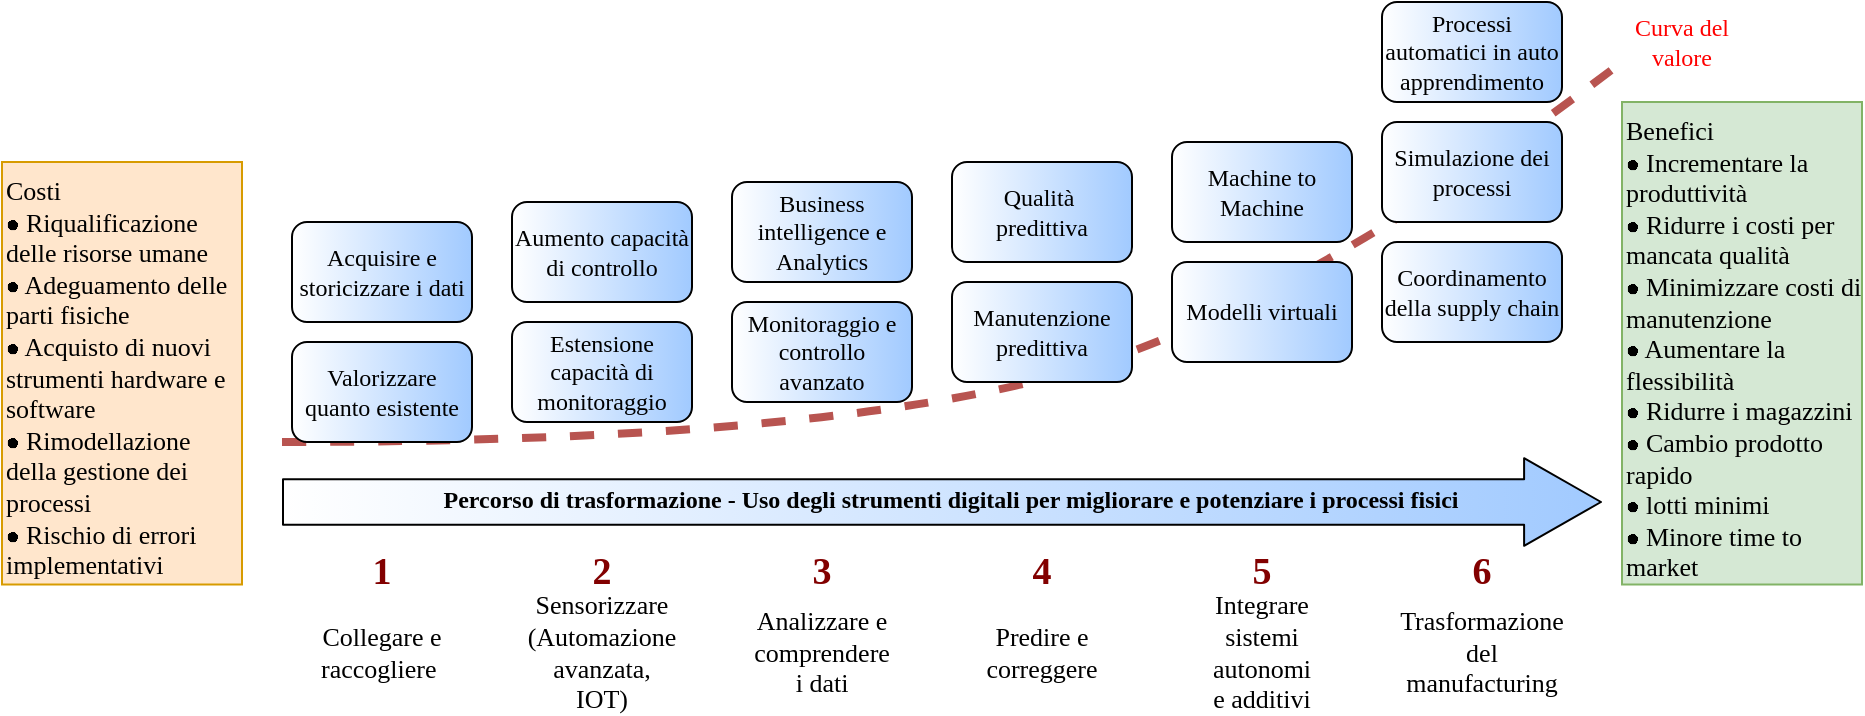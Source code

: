 <mxfile version="24.8.3">
  <diagram name="Pagina-1" id="xPDhHlpzg1FsiXaX7DNl">
    <mxGraphModel dx="1835" dy="516" grid="1" gridSize="10" guides="1" tooltips="1" connect="1" arrows="1" fold="1" page="1" pageScale="1" pageWidth="827" pageHeight="1169" math="1" shadow="0">
      <root>
        <mxCell id="0" />
        <mxCell id="1" parent="0" />
        <mxCell id="Mph295a022_wNqRbFk1q-1" value="1" style="text;html=1;align=center;verticalAlign=middle;whiteSpace=wrap;rounded=0;strokeWidth=1;fontSize=19;fontStyle=1;fontColor=#820000;fontFamily=Times New Roman;" vertex="1" parent="1">
          <mxGeometry x="150" y="360" width="60" height="30" as="geometry" />
        </mxCell>
        <mxCell id="Mph295a022_wNqRbFk1q-2" value="Collegare e raccogliere&amp;nbsp;" style="text;html=1;align=center;verticalAlign=middle;whiteSpace=wrap;rounded=0;labelPosition=center;verticalLabelPosition=middle;fontFamily=Times New Roman;fontSize=13;" vertex="1" parent="1">
          <mxGeometry x="150" y="400" width="60" height="30" as="geometry" />
        </mxCell>
        <mxCell id="Mph295a022_wNqRbFk1q-9" value="2" style="text;html=1;align=center;verticalAlign=middle;whiteSpace=wrap;rounded=0;strokeWidth=1;fontSize=19;fontStyle=1;fontColor=#820000;fontFamily=Times New Roman;" vertex="1" parent="1">
          <mxGeometry x="260" y="360" width="60" height="30" as="geometry" />
        </mxCell>
        <mxCell id="Mph295a022_wNqRbFk1q-10" value="Sensorizzare (Automazione avanzata, IOT)" style="text;html=1;align=center;verticalAlign=middle;whiteSpace=wrap;rounded=0;labelPosition=center;verticalLabelPosition=middle;fontFamily=Times New Roman;fontSize=13;" vertex="1" parent="1">
          <mxGeometry x="260" y="400" width="60" height="30" as="geometry" />
        </mxCell>
        <mxCell id="Mph295a022_wNqRbFk1q-11" value="3" style="text;html=1;align=center;verticalAlign=middle;whiteSpace=wrap;rounded=0;strokeWidth=1;fontSize=19;fontStyle=1;fontColor=#820000;fontFamily=Times New Roman;" vertex="1" parent="1">
          <mxGeometry x="370" y="360" width="60" height="30" as="geometry" />
        </mxCell>
        <mxCell id="Mph295a022_wNqRbFk1q-12" value="Analizzare e comprendere i dati" style="text;html=1;align=center;verticalAlign=middle;whiteSpace=wrap;rounded=0;labelPosition=center;verticalLabelPosition=middle;fontFamily=Times New Roman;fontSize=13;" vertex="1" parent="1">
          <mxGeometry x="370" y="400" width="60" height="30" as="geometry" />
        </mxCell>
        <mxCell id="Mph295a022_wNqRbFk1q-13" value="4" style="text;html=1;align=center;verticalAlign=middle;whiteSpace=wrap;rounded=0;strokeWidth=1;fontSize=19;fontStyle=1;fontColor=#820000;fontFamily=Times New Roman;" vertex="1" parent="1">
          <mxGeometry x="480" y="360" width="60" height="30" as="geometry" />
        </mxCell>
        <mxCell id="Mph295a022_wNqRbFk1q-14" value="Predire e correggere" style="text;html=1;align=center;verticalAlign=middle;whiteSpace=wrap;rounded=0;labelPosition=center;verticalLabelPosition=middle;fontFamily=Times New Roman;fontSize=13;" vertex="1" parent="1">
          <mxGeometry x="480" y="400" width="60" height="30" as="geometry" />
        </mxCell>
        <mxCell id="Mph295a022_wNqRbFk1q-15" value="5" style="text;html=1;align=center;verticalAlign=middle;whiteSpace=wrap;rounded=0;strokeWidth=1;fontSize=19;fontStyle=1;fontColor=#820000;fontFamily=Times New Roman;" vertex="1" parent="1">
          <mxGeometry x="590" y="360" width="60" height="30" as="geometry" />
        </mxCell>
        <mxCell id="Mph295a022_wNqRbFk1q-16" value="Integrare sistemi autonomi e additivi" style="text;html=1;align=center;verticalAlign=middle;whiteSpace=wrap;rounded=0;labelPosition=center;verticalLabelPosition=middle;fontFamily=Times New Roman;fontSize=13;" vertex="1" parent="1">
          <mxGeometry x="590" y="400" width="60" height="30" as="geometry" />
        </mxCell>
        <mxCell id="Mph295a022_wNqRbFk1q-17" value="6" style="text;html=1;align=center;verticalAlign=middle;whiteSpace=wrap;rounded=0;strokeWidth=1;fontSize=19;fontStyle=1;fontColor=#820000;fontFamily=Times New Roman;" vertex="1" parent="1">
          <mxGeometry x="700" y="360" width="60" height="30" as="geometry" />
        </mxCell>
        <mxCell id="Mph295a022_wNqRbFk1q-18" value="Trasformazione del manufacturing" style="text;html=1;align=center;verticalAlign=middle;whiteSpace=wrap;rounded=0;labelPosition=center;verticalLabelPosition=middle;fontFamily=Times New Roman;fontSize=13;" vertex="1" parent="1">
          <mxGeometry x="700" y="400" width="60" height="30" as="geometry" />
        </mxCell>
        <mxCell id="Mph295a022_wNqRbFk1q-19" value="" style="shape=flexArrow;endArrow=classic;html=1;rounded=1;strokeWidth=1;targetPerimeterSpacing=0;flowAnimation=0;shadow=0;width=22.759;endSize=12.483;fillColor=#A1CAFF;gradientColor=#FFFFFF;gradientDirection=west;fontFamily=Times New Roman;strokeColor=default;" edge="1" parent="1">
          <mxGeometry width="50" height="50" relative="1" as="geometry">
            <mxPoint x="130" y="340" as="sourcePoint" />
            <mxPoint x="790" y="340" as="targetPoint" />
          </mxGeometry>
        </mxCell>
        <mxCell id="Mph295a022_wNqRbFk1q-21" value="Percorso di trasformazione - Uso degli strumenti digitali per migliorare e potenziare i processi fisici" style="edgeLabel;html=1;align=center;verticalAlign=middle;resizable=0;points=[];labelBackgroundColor=none;fontColor=#000000;fontSize=12;fontStyle=1;fontFamily=Times New Roman;" vertex="1" connectable="0" parent="Mph295a022_wNqRbFk1q-19">
          <mxGeometry x="0.461" y="1" relative="1" as="geometry">
            <mxPoint x="-148" as="offset" />
          </mxGeometry>
        </mxCell>
        <mxCell id="Mph295a022_wNqRbFk1q-37" value="" style="endArrow=none;html=1;rounded=0;curved=1;strokeWidth=4;fillColor=#f8cecc;strokeColor=#b85450;dashed=1;fontFamily=Times New Roman;" edge="1" parent="1">
          <mxGeometry width="50" height="50" relative="1" as="geometry">
            <mxPoint x="130" y="310" as="sourcePoint" />
            <mxPoint x="800" y="120" as="targetPoint" />
            <Array as="points">
              <mxPoint x="380" y="310" />
              <mxPoint x="630" y="250" />
            </Array>
          </mxGeometry>
        </mxCell>
        <mxCell id="Mph295a022_wNqRbFk1q-38" value="Valorizzare quanto esistente" style="rounded=1;whiteSpace=wrap;html=1;gradientColor=#FFFFFF;strokeColor=#000000;gradientDirection=west;fillColor=#A1CAFF;fontColor=#000000;fontSize=12;fontFamily=Times New Roman;strokeWidth=1;" vertex="1" parent="1">
          <mxGeometry x="135" y="260" width="90" height="50" as="geometry" />
        </mxCell>
        <mxCell id="Mph295a022_wNqRbFk1q-39" value="Acquisire e storicizzare i dati" style="rounded=1;whiteSpace=wrap;html=1;gradientColor=#FFFFFF;strokeColor=#000000;gradientDirection=west;fillColor=#A1CAFF;fontColor=#000000;fontSize=12;fontFamily=Times New Roman;strokeWidth=1;glass=0;" vertex="1" parent="1">
          <mxGeometry x="135" y="200" width="90" height="50" as="geometry" />
        </mxCell>
        <mxCell id="Mph295a022_wNqRbFk1q-40" value="Estensione capacità di monitoraggio" style="rounded=1;whiteSpace=wrap;html=1;gradientColor=#FFFFFF;strokeColor=#000000;gradientDirection=west;fillColor=#A1CAFF;fontColor=#000000;fontSize=12;fontFamily=Times New Roman;strokeWidth=1;" vertex="1" parent="1">
          <mxGeometry x="245" y="250" width="90" height="50" as="geometry" />
        </mxCell>
        <mxCell id="Mph295a022_wNqRbFk1q-41" value="Aumento capacità di controllo" style="rounded=1;whiteSpace=wrap;html=1;gradientColor=#FFFFFF;strokeColor=#000000;gradientDirection=west;fillColor=#A1CAFF;fontColor=#000000;fontSize=12;fontFamily=Times New Roman;strokeWidth=1;" vertex="1" parent="1">
          <mxGeometry x="245" y="190" width="90" height="50" as="geometry" />
        </mxCell>
        <mxCell id="Mph295a022_wNqRbFk1q-42" value="Monitoraggio e controllo avanzato" style="rounded=1;whiteSpace=wrap;html=1;gradientColor=#FFFFFF;strokeColor=#000000;gradientDirection=west;fillColor=#A1CAFF;fontColor=#000000;fontSize=12;fontFamily=Times New Roman;strokeWidth=1;" vertex="1" parent="1">
          <mxGeometry x="355" y="240" width="90" height="50" as="geometry" />
        </mxCell>
        <mxCell id="Mph295a022_wNqRbFk1q-43" value="Business intelligence e Analytics" style="rounded=1;whiteSpace=wrap;html=1;gradientColor=#FFFFFF;strokeColor=#000000;gradientDirection=west;fillColor=#A1CAFF;fontColor=#000000;fontSize=12;fontFamily=Times New Roman;strokeWidth=1;" vertex="1" parent="1">
          <mxGeometry x="355" y="180" width="90" height="50" as="geometry" />
        </mxCell>
        <mxCell id="Mph295a022_wNqRbFk1q-44" value="Manutenzione predittiva" style="rounded=1;whiteSpace=wrap;html=1;gradientColor=#FFFFFF;strokeColor=#000000;gradientDirection=west;fillColor=#A1CAFF;fontColor=#000000;fontSize=12;fontFamily=Times New Roman;strokeWidth=1;" vertex="1" parent="1">
          <mxGeometry x="465" y="230" width="90" height="50" as="geometry" />
        </mxCell>
        <mxCell id="Mph295a022_wNqRbFk1q-45" value="Qualità&amp;nbsp;&lt;div style=&quot;font-size: 12px;&quot;&gt;predittiva&lt;/div&gt;" style="rounded=1;whiteSpace=wrap;html=1;gradientColor=#FFFFFF;strokeColor=#000000;gradientDirection=west;fillColor=#A1CAFF;fontColor=#000000;fontSize=12;fontFamily=Times New Roman;strokeWidth=1;" vertex="1" parent="1">
          <mxGeometry x="465" y="170" width="90" height="50" as="geometry" />
        </mxCell>
        <mxCell id="Mph295a022_wNqRbFk1q-46" value="Modelli virtuali" style="rounded=1;whiteSpace=wrap;html=1;gradientColor=#FFFFFF;strokeColor=#000000;gradientDirection=west;fillColor=#A1CAFF;fontColor=#000000;fontSize=12;fontFamily=Times New Roman;strokeWidth=1;" vertex="1" parent="1">
          <mxGeometry x="575" y="220" width="90" height="50" as="geometry" />
        </mxCell>
        <mxCell id="Mph295a022_wNqRbFk1q-47" value="Machine to Machine" style="rounded=1;whiteSpace=wrap;html=1;gradientColor=#FFFFFF;strokeColor=#000000;gradientDirection=west;fillColor=#A1CAFF;fontColor=#000000;fontSize=12;fontFamily=Times New Roman;strokeWidth=1;" vertex="1" parent="1">
          <mxGeometry x="575" y="160" width="90" height="50" as="geometry" />
        </mxCell>
        <mxCell id="Mph295a022_wNqRbFk1q-48" value="Coordinamento della supply chain" style="rounded=1;whiteSpace=wrap;html=1;gradientColor=#FFFFFF;strokeColor=#000000;gradientDirection=west;fillColor=#A1CAFF;fontColor=#000000;fontSize=12;fontFamily=Times New Roman;strokeWidth=1;" vertex="1" parent="1">
          <mxGeometry x="680" y="210" width="90" height="50" as="geometry" />
        </mxCell>
        <mxCell id="Mph295a022_wNqRbFk1q-49" value="Simulazione dei processi" style="rounded=1;whiteSpace=wrap;html=1;gradientColor=#FFFFFF;strokeColor=#000000;gradientDirection=west;fillColor=#A1CAFF;fontColor=#000000;fontSize=12;fontFamily=Times New Roman;strokeWidth=1;" vertex="1" parent="1">
          <mxGeometry x="680" y="150" width="90" height="50" as="geometry" />
        </mxCell>
        <mxCell id="Mph295a022_wNqRbFk1q-50" value="Processi automatici in auto apprendimento" style="rounded=1;whiteSpace=wrap;html=1;gradientColor=#FFFFFF;strokeColor=#000000;gradientDirection=west;fillColor=#A1CAFF;fontColor=#000000;fontSize=12;fontFamily=Times New Roman;strokeWidth=1;" vertex="1" parent="1">
          <mxGeometry x="680" y="90" width="90" height="50" as="geometry" />
        </mxCell>
        <mxCell id="Mph295a022_wNqRbFk1q-51" value="Curva del valore" style="text;html=1;align=center;verticalAlign=middle;whiteSpace=wrap;rounded=0;labelPosition=center;verticalLabelPosition=middle;fontFamily=Lucida Console;fontColor=#FF0000;" vertex="1" parent="1">
          <mxGeometry x="800" y="90" width="60" height="40" as="geometry" />
        </mxCell>
        <mxCell id="Mph295a022_wNqRbFk1q-52" value="Costi&lt;div style=&quot;font-size: 13px;&quot;&gt;\(\bullet\) Riqualificazione delle risorse umane&lt;/div&gt;&lt;div style=&quot;font-size: 13px;&quot;&gt;&lt;span style=&quot;text-align: center; font-size: 13px;&quot;&gt;\(\bullet\) Adeguamento delle parti fisiche&amp;nbsp;&lt;/span&gt;&lt;/div&gt;&lt;div style=&quot;font-size: 13px;&quot;&gt;&lt;span style=&quot;text-align: center; font-size: 13px;&quot;&gt;\(\bullet\) Acquisto di nuovi strumenti hardware e software&lt;/span&gt;&lt;span style=&quot;text-align: center; font-size: 13px;&quot;&gt;&lt;/span&gt;&lt;/div&gt;&lt;div style=&quot;font-size: 13px;&quot;&gt;&lt;span style=&quot;text-align: center; font-size: 13px;&quot;&gt;\(\bullet\) Rimodellazione della gestione dei processi&amp;nbsp;&lt;/span&gt;&lt;span style=&quot;text-align: center; font-size: 13px;&quot;&gt;&lt;/span&gt;&lt;/div&gt;&lt;div style=&quot;font-size: 13px;&quot;&gt;&lt;span style=&quot;text-align: center; font-size: 13px;&quot;&gt;\(\bullet\) Rischio di errori implementativi&lt;/span&gt;&lt;/div&gt;" style="rounded=0;whiteSpace=wrap;html=1;verticalAlign=top;align=left;fillColor=#ffe6cc;strokeColor=#d79b00;fontSize=13;fontFamily=Times New Roman;" vertex="1" parent="1">
          <mxGeometry x="-10" y="170" width="120" height="211.25" as="geometry" />
        </mxCell>
        <mxCell id="Mph295a022_wNqRbFk1q-53" value="Benefici&lt;div style=&quot;font-size: 13px;&quot;&gt;\(\bullet\) Incrementare la produttività&amp;nbsp;&lt;br style=&quot;font-size: 13px;&quot;&gt;&lt;/div&gt;&lt;div style=&quot;font-size: 13px;&quot;&gt;\(\bullet\) Ridurre i costi per mancata qualità&amp;nbsp;&lt;/div&gt;&lt;div style=&quot;font-size: 13px;&quot;&gt;\(\bullet\) Minimizzare costi di manutenzione&amp;nbsp;&lt;/div&gt;&lt;div style=&quot;font-size: 13px;&quot;&gt;\(\bullet\) Aumentare la flessibilità&amp;nbsp;&lt;/div&gt;&lt;div style=&quot;font-size: 13px;&quot;&gt;\(\bullet\) Ridurre i magazzini&amp;nbsp;&lt;/div&gt;&lt;div style=&quot;font-size: 13px;&quot;&gt;\(\bullet\) Cambio prodotto rapido&amp;nbsp;&lt;/div&gt;&lt;div style=&quot;font-size: 13px;&quot;&gt;\(\bullet\) lotti minimi&amp;nbsp;&lt;/div&gt;&lt;div style=&quot;font-size: 13px;&quot;&gt;\(\bullet\) Minore time to market&lt;/div&gt;" style="rounded=0;whiteSpace=wrap;html=1;verticalAlign=top;align=left;fillColor=#d5e8d4;strokeColor=#82b366;fontSize=13;fontFamily=Times New Roman;glass=0;" vertex="1" parent="1">
          <mxGeometry x="800" y="140" width="120" height="241.25" as="geometry" />
        </mxCell>
      </root>
    </mxGraphModel>
  </diagram>
</mxfile>
